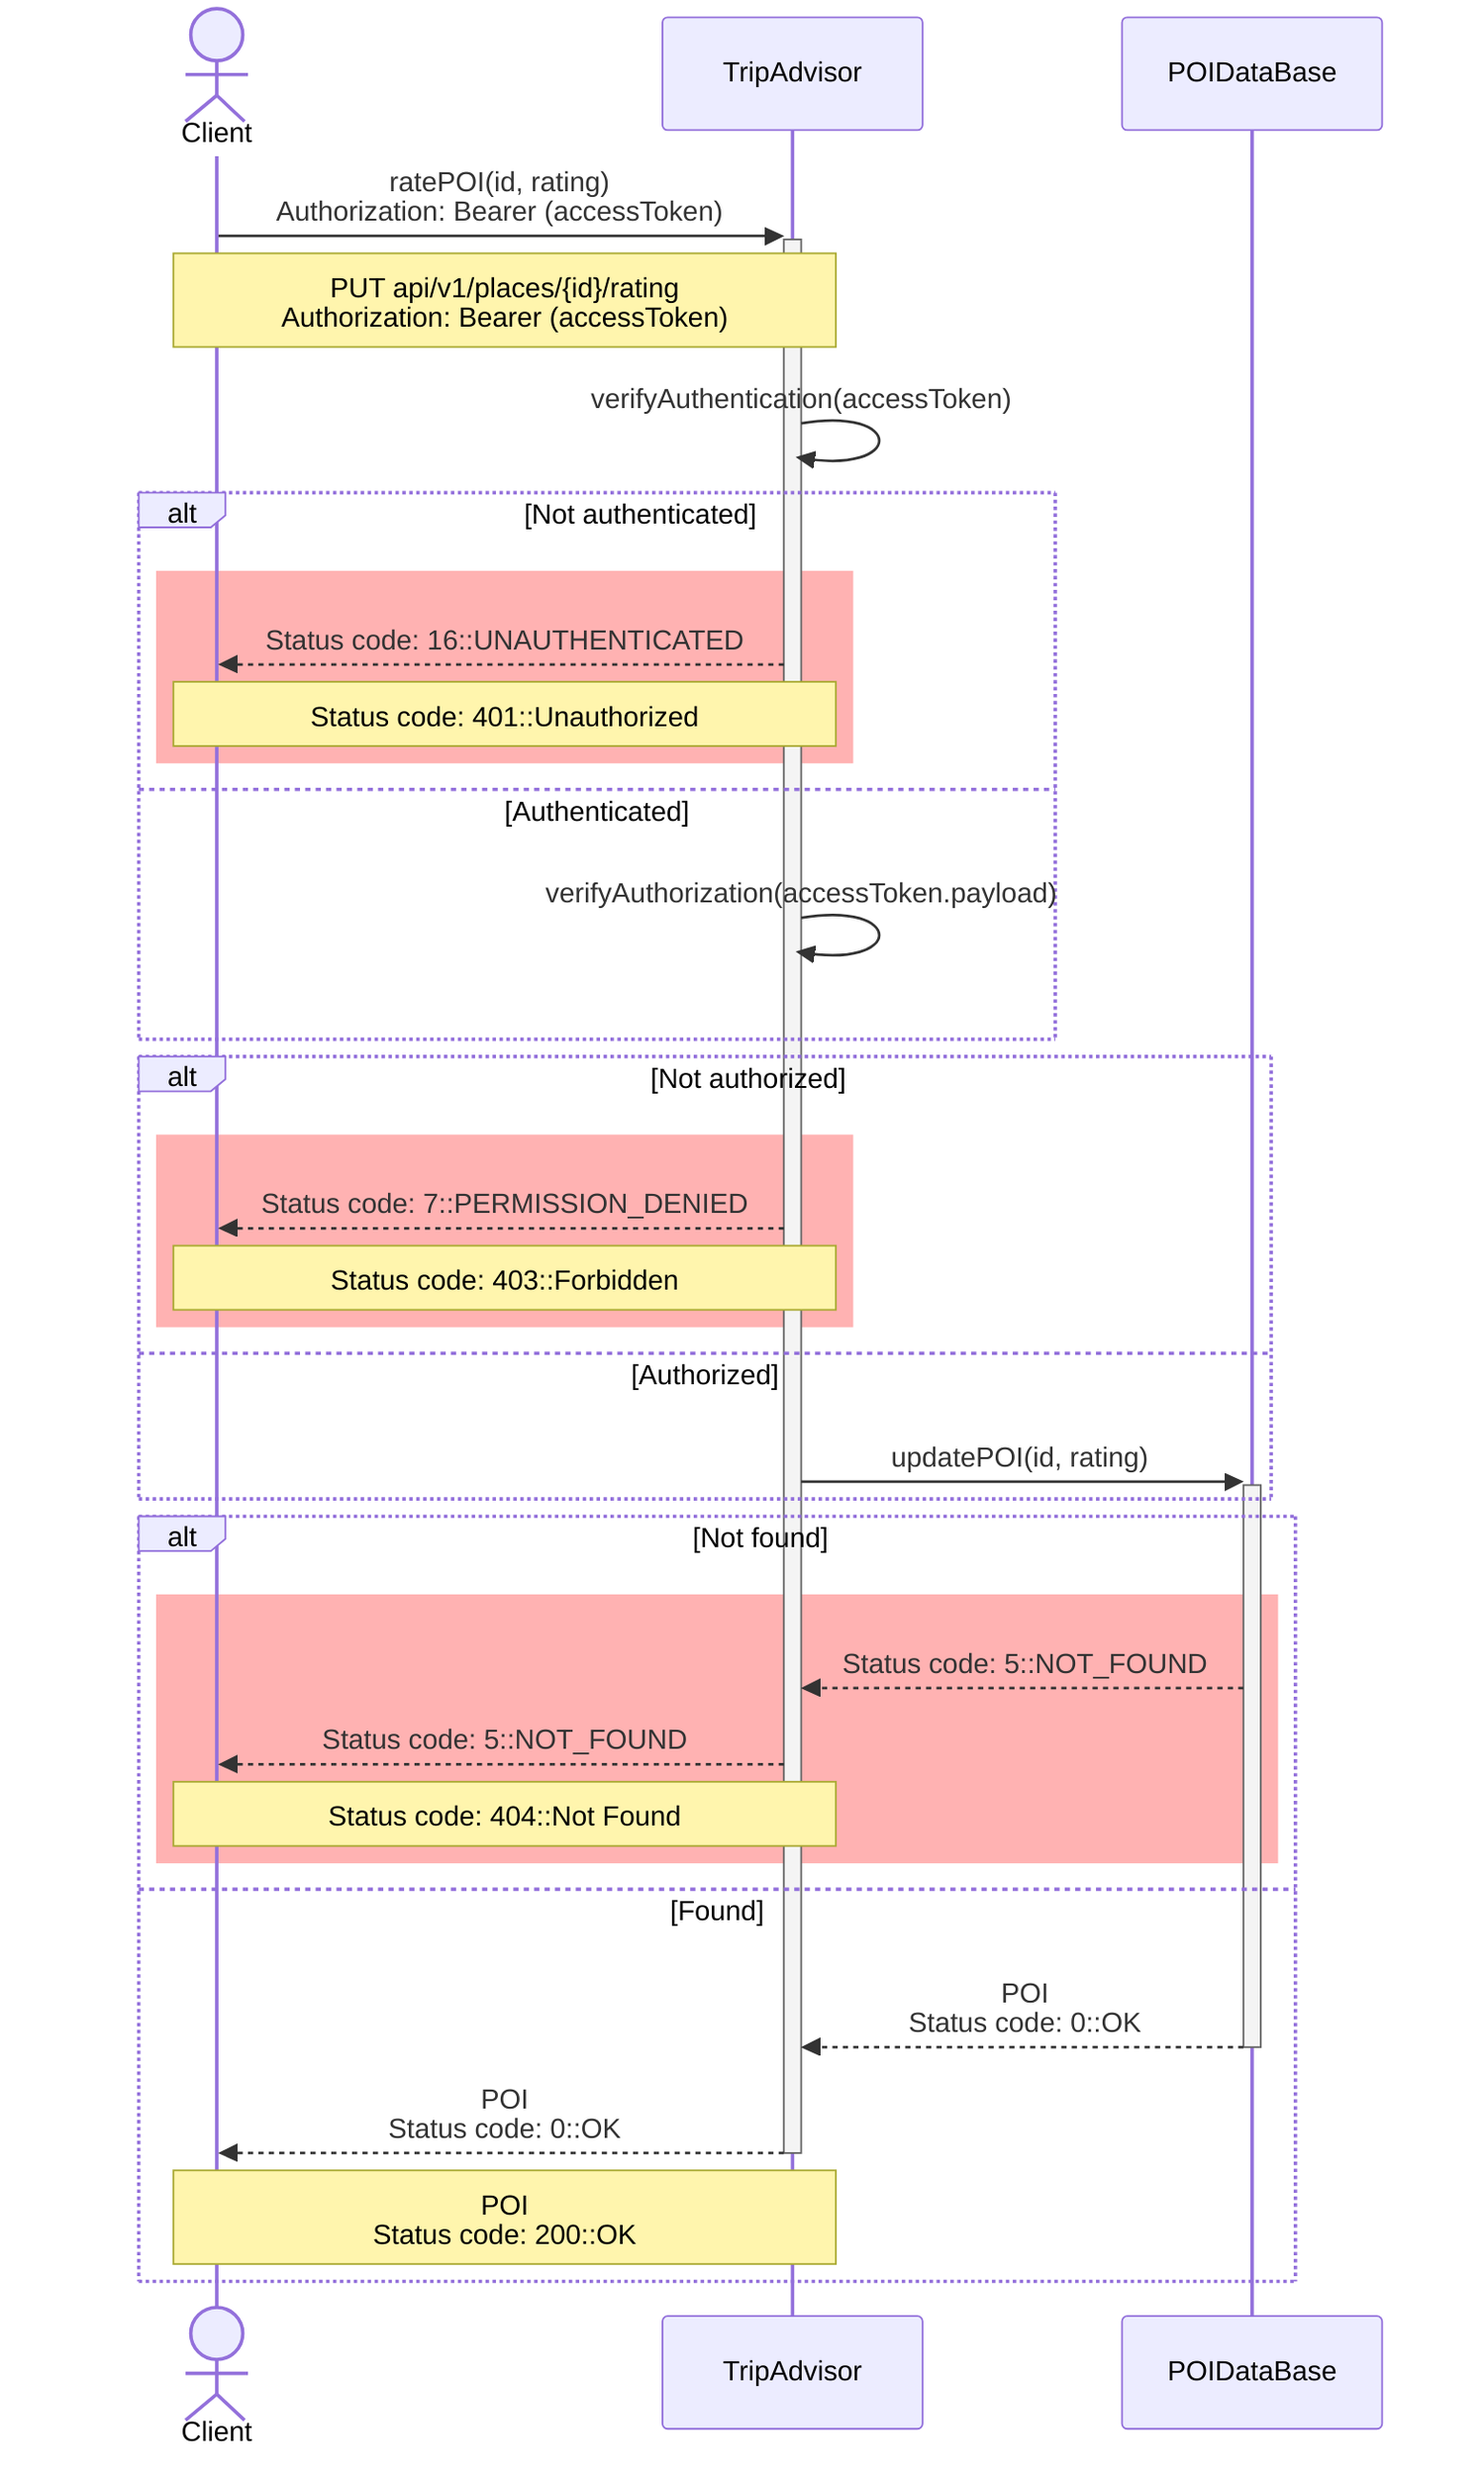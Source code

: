 sequenceDiagram
	actor Client as Client
	participant Trip as TripAdvisor
	participant DB as POIDataBase

    # IDEA
    #
    # Route external id - Map API integer id to internal uuid to rule out the possibility to litter out ratting
    # see: https://yandex.ru/dev/maps/geosearch/doc/concepts/response_structure_business.html
    #
	Client->>+Trip: ratePOI(id, rating)<br/>Authorization: Bearer (accessToken)
	Note over Client,Trip: PUT api/v1/places/{id}/rating<br/>Authorization: Bearer (accessToken)

		Trip->>Trip: verifyAuthentication(accessToken)
		alt Not authenticated
			rect rgba(255, 0, 0, 0.3)
				Trip-->>Client: Status code: 16::UNAUTHENTICATED
				Note over Client,Trip: Status code: 401::Unauthorized
			end
		else Authenticated
			Trip->>Trip: verifyAuthorization(accessToken.payload)
		end
		alt Not authorized
			rect rgba(255, 0, 0, 0.3)
				Trip-->>Client: Status code: 7::PERMISSION_DENIED
				Note over Client,Trip: Status code: 403::Forbidden
			end
		else Authorized
			Trip->>+DB: updatePOI(id, rating)
		end

		alt Not found
			rect rgba(255, 0, 0, 0.3)
				DB-->>Trip: Status code: 5::NOT_FOUND
				Trip-->>Client: Status code: 5::NOT_FOUND
				Note over Client,Trip: Status code: 404::Not Found
			end
		else Found
			DB-->>-Trip: POI<br/>Status code: 0::OK
			Trip-->>-Client: POI<br/>Status code: 0::OK
			Note over Client,Trip: POI<br/>Status code: 200::OK
		end